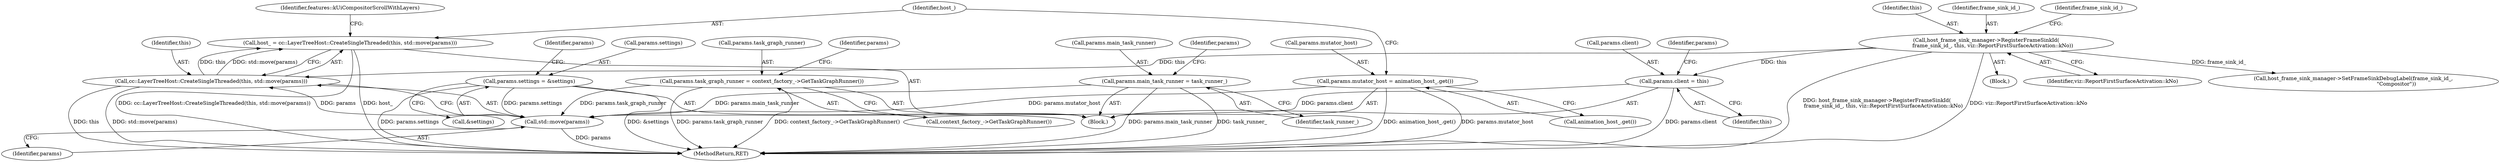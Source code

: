 digraph "0_Chrome_0d68cbd77addd38909101f76847deea56de00524@API" {
"1000399" [label="(Call,host_ = cc::LayerTreeHost::CreateSingleThreaded(this, std::move(params)))"];
"1000401" [label="(Call,cc::LayerTreeHost::CreateSingleThreaded(this, std::move(params)))"];
"1000112" [label="(Call,host_frame_sink_manager->RegisterFrameSinkId(\n        frame_sink_id_, this, viz::ReportFirstSurfaceActivation::kNo))"];
"1000403" [label="(Call,std::move(params))"];
"1000383" [label="(Call,params.settings = &settings)"];
"1000378" [label="(Call,params.task_graph_runner = context_factory_->GetTaskGraphRunner())"];
"1000389" [label="(Call,params.main_task_runner = task_runner_)"];
"1000373" [label="(Call,params.client = this)"];
"1000394" [label="(Call,params.mutator_host = animation_host_.get())"];
"1000379" [label="(Call,params.task_graph_runner)"];
"1000383" [label="(Call,params.settings = &settings)"];
"1000104" [label="(Block,)"];
"1000394" [label="(Call,params.mutator_host = animation_host_.get())"];
"1000382" [label="(Call,context_factory_->GetTaskGraphRunner())"];
"1000393" [label="(Identifier,task_runner_)"];
"1000107" [label="(Block,)"];
"1000114" [label="(Identifier,this)"];
"1000373" [label="(Call,params.client = this)"];
"1000113" [label="(Identifier,frame_sink_id_)"];
"1000402" [label="(Identifier,this)"];
"1000399" [label="(Call,host_ = cc::LayerTreeHost::CreateSingleThreaded(this, std::move(params)))"];
"1000112" [label="(Call,host_frame_sink_manager->RegisterFrameSinkId(\n        frame_sink_id_, this, viz::ReportFirstSurfaceActivation::kNo))"];
"1000380" [label="(Identifier,params)"];
"1000115" [label="(Identifier,viz::ReportFirstSurfaceActivation::kNo)"];
"1000401" [label="(Call,cc::LayerTreeHost::CreateSingleThreaded(this, std::move(params)))"];
"1000116" [label="(Call,host_frame_sink_manager->SetFrameSinkDebugLabel(frame_sink_id_,\n                                                    \"Compositor\"))"];
"1000378" [label="(Call,params.task_graph_runner = context_factory_->GetTaskGraphRunner())"];
"1000395" [label="(Call,params.mutator_host)"];
"1000437" [label="(MethodReturn,RET)"];
"1000404" [label="(Identifier,params)"];
"1000391" [label="(Identifier,params)"];
"1000390" [label="(Call,params.main_task_runner)"];
"1000403" [label="(Call,std::move(params))"];
"1000117" [label="(Identifier,frame_sink_id_)"];
"1000384" [label="(Call,params.settings)"];
"1000374" [label="(Call,params.client)"];
"1000377" [label="(Identifier,this)"];
"1000408" [label="(Identifier,features::kUiCompositorScrollWithLayers)"];
"1000398" [label="(Call,animation_host_.get())"];
"1000387" [label="(Call,&settings)"];
"1000385" [label="(Identifier,params)"];
"1000396" [label="(Identifier,params)"];
"1000389" [label="(Call,params.main_task_runner = task_runner_)"];
"1000400" [label="(Identifier,host_)"];
"1000399" -> "1000104"  [label="AST: "];
"1000399" -> "1000401"  [label="CFG: "];
"1000400" -> "1000399"  [label="AST: "];
"1000401" -> "1000399"  [label="AST: "];
"1000408" -> "1000399"  [label="CFG: "];
"1000399" -> "1000437"  [label="DDG: cc::LayerTreeHost::CreateSingleThreaded(this, std::move(params))"];
"1000399" -> "1000437"  [label="DDG: host_"];
"1000401" -> "1000399"  [label="DDG: this"];
"1000401" -> "1000399"  [label="DDG: std::move(params)"];
"1000401" -> "1000403"  [label="CFG: "];
"1000402" -> "1000401"  [label="AST: "];
"1000403" -> "1000401"  [label="AST: "];
"1000401" -> "1000437"  [label="DDG: this"];
"1000401" -> "1000437"  [label="DDG: std::move(params)"];
"1000112" -> "1000401"  [label="DDG: this"];
"1000403" -> "1000401"  [label="DDG: params"];
"1000112" -> "1000107"  [label="AST: "];
"1000112" -> "1000115"  [label="CFG: "];
"1000113" -> "1000112"  [label="AST: "];
"1000114" -> "1000112"  [label="AST: "];
"1000115" -> "1000112"  [label="AST: "];
"1000117" -> "1000112"  [label="CFG: "];
"1000112" -> "1000437"  [label="DDG: viz::ReportFirstSurfaceActivation::kNo"];
"1000112" -> "1000437"  [label="DDG: host_frame_sink_manager->RegisterFrameSinkId(\n        frame_sink_id_, this, viz::ReportFirstSurfaceActivation::kNo)"];
"1000112" -> "1000116"  [label="DDG: frame_sink_id_"];
"1000112" -> "1000373"  [label="DDG: this"];
"1000403" -> "1000404"  [label="CFG: "];
"1000404" -> "1000403"  [label="AST: "];
"1000403" -> "1000437"  [label="DDG: params"];
"1000383" -> "1000403"  [label="DDG: params.settings"];
"1000378" -> "1000403"  [label="DDG: params.task_graph_runner"];
"1000389" -> "1000403"  [label="DDG: params.main_task_runner"];
"1000373" -> "1000403"  [label="DDG: params.client"];
"1000394" -> "1000403"  [label="DDG: params.mutator_host"];
"1000383" -> "1000104"  [label="AST: "];
"1000383" -> "1000387"  [label="CFG: "];
"1000384" -> "1000383"  [label="AST: "];
"1000387" -> "1000383"  [label="AST: "];
"1000391" -> "1000383"  [label="CFG: "];
"1000383" -> "1000437"  [label="DDG: params.settings"];
"1000383" -> "1000437"  [label="DDG: &settings"];
"1000378" -> "1000104"  [label="AST: "];
"1000378" -> "1000382"  [label="CFG: "];
"1000379" -> "1000378"  [label="AST: "];
"1000382" -> "1000378"  [label="AST: "];
"1000385" -> "1000378"  [label="CFG: "];
"1000378" -> "1000437"  [label="DDG: params.task_graph_runner"];
"1000378" -> "1000437"  [label="DDG: context_factory_->GetTaskGraphRunner()"];
"1000389" -> "1000104"  [label="AST: "];
"1000389" -> "1000393"  [label="CFG: "];
"1000390" -> "1000389"  [label="AST: "];
"1000393" -> "1000389"  [label="AST: "];
"1000396" -> "1000389"  [label="CFG: "];
"1000389" -> "1000437"  [label="DDG: task_runner_"];
"1000389" -> "1000437"  [label="DDG: params.main_task_runner"];
"1000373" -> "1000104"  [label="AST: "];
"1000373" -> "1000377"  [label="CFG: "];
"1000374" -> "1000373"  [label="AST: "];
"1000377" -> "1000373"  [label="AST: "];
"1000380" -> "1000373"  [label="CFG: "];
"1000373" -> "1000437"  [label="DDG: params.client"];
"1000394" -> "1000104"  [label="AST: "];
"1000394" -> "1000398"  [label="CFG: "];
"1000395" -> "1000394"  [label="AST: "];
"1000398" -> "1000394"  [label="AST: "];
"1000400" -> "1000394"  [label="CFG: "];
"1000394" -> "1000437"  [label="DDG: animation_host_.get()"];
"1000394" -> "1000437"  [label="DDG: params.mutator_host"];
}
